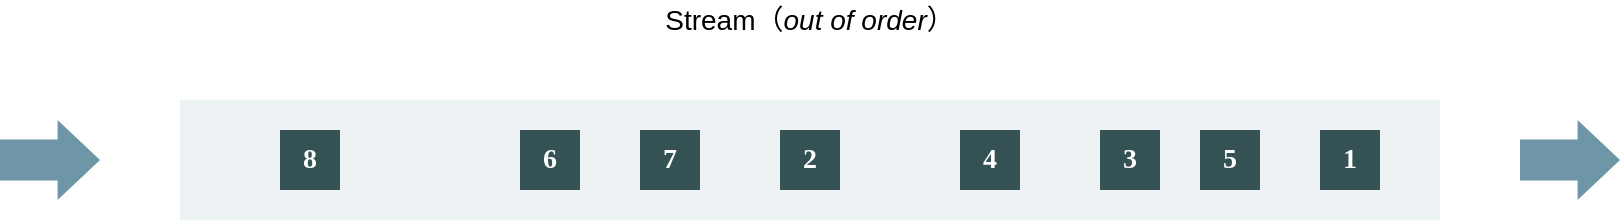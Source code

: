 <mxfile>
    <diagram id="Bv-CuC98KGRWgYmBJfnG" name="第 1 页">
        <mxGraphModel dx="1502" dy="863" grid="1" gridSize="10" guides="1" tooltips="1" connect="1" arrows="1" fold="1" page="1" pageScale="1" pageWidth="1654" pageHeight="2336" math="0" shadow="0">
            <root>
                <mxCell id="0"/>
                <mxCell id="1" parent="0"/>
                <mxCell id="2" value="" style="rounded=0;whiteSpace=wrap;html=1;fillColor=#EDF2F4;strokeColor=none;" parent="1" vertex="1">
                    <mxGeometry x="200" y="150" width="630" height="60" as="geometry"/>
                </mxCell>
                <mxCell id="4" value="" style="shape=singleArrow;whiteSpace=wrap;html=1;fontSize=14;strokeColor=none;fillColor=#6E96A6;arrowWidth=0.51;arrowSize=0.424;" parent="1" vertex="1">
                    <mxGeometry x="110" y="160" width="50" height="40" as="geometry"/>
                </mxCell>
                <mxCell id="5" value="" style="shape=singleArrow;whiteSpace=wrap;html=1;fontSize=14;strokeColor=none;fillColor=#6E96A6;arrowWidth=0.51;arrowSize=0.424;" parent="1" vertex="1">
                    <mxGeometry x="870" y="160" width="50" height="40" as="geometry"/>
                </mxCell>
                <mxCell id="13" value="Stream（&lt;i&gt;out of&amp;nbsp;order&lt;/i&gt;）" style="text;html=1;strokeColor=none;fillColor=none;align=center;verticalAlign=middle;whiteSpace=wrap;rounded=0;fontSize=14;" parent="1" vertex="1">
                    <mxGeometry x="411.25" y="100" width="207.5" height="20" as="geometry"/>
                </mxCell>
                <mxCell id="14" value="&lt;font color=&quot;#ffffff&quot;&gt;&lt;b&gt;1&lt;/b&gt;&lt;/font&gt;" style="whiteSpace=wrap;html=1;aspect=fixed;fontSize=14;strokeColor=none;fillColor=#345253;fontFamily=Tahoma;" parent="1" vertex="1">
                    <mxGeometry x="770" y="165" width="30" height="30" as="geometry"/>
                </mxCell>
                <mxCell id="15" value="&lt;font color=&quot;#ffffff&quot;&gt;&lt;b&gt;5&lt;/b&gt;&lt;/font&gt;" style="whiteSpace=wrap;html=1;aspect=fixed;fontSize=14;strokeColor=none;fillColor=#345253;fontFamily=Tahoma;" parent="1" vertex="1">
                    <mxGeometry x="710" y="165" width="30" height="30" as="geometry"/>
                </mxCell>
                <mxCell id="16" value="&lt;font color=&quot;#ffffff&quot;&gt;&lt;b&gt;3&lt;/b&gt;&lt;/font&gt;" style="whiteSpace=wrap;html=1;aspect=fixed;fontSize=14;strokeColor=none;fillColor=#345253;fontFamily=Tahoma;" parent="1" vertex="1">
                    <mxGeometry x="660" y="165" width="30" height="30" as="geometry"/>
                </mxCell>
                <mxCell id="17" value="&lt;font color=&quot;#ffffff&quot;&gt;&lt;b&gt;4&lt;/b&gt;&lt;/font&gt;" style="whiteSpace=wrap;html=1;aspect=fixed;fontSize=14;strokeColor=none;fillColor=#345253;fontFamily=Tahoma;" parent="1" vertex="1">
                    <mxGeometry x="590" y="165" width="30" height="30" as="geometry"/>
                </mxCell>
                <mxCell id="18" value="&lt;font color=&quot;#ffffff&quot;&gt;&lt;b&gt;2&lt;/b&gt;&lt;/font&gt;" style="whiteSpace=wrap;html=1;aspect=fixed;fontSize=14;strokeColor=none;fillColor=#345253;fontFamily=Tahoma;" parent="1" vertex="1">
                    <mxGeometry x="500" y="165" width="30" height="30" as="geometry"/>
                </mxCell>
                <mxCell id="19" value="&lt;font color=&quot;#ffffff&quot;&gt;&lt;b&gt;7&lt;/b&gt;&lt;/font&gt;" style="whiteSpace=wrap;html=1;aspect=fixed;fontSize=14;strokeColor=none;fillColor=#345253;fontFamily=Tahoma;" parent="1" vertex="1">
                    <mxGeometry x="430" y="165" width="30" height="30" as="geometry"/>
                </mxCell>
                <mxCell id="20" value="&lt;font color=&quot;#ffffff&quot;&gt;&lt;b&gt;6&lt;/b&gt;&lt;/font&gt;" style="whiteSpace=wrap;html=1;aspect=fixed;fontSize=14;strokeColor=none;fillColor=#345253;fontFamily=Tahoma;" parent="1" vertex="1">
                    <mxGeometry x="370" y="165" width="30" height="30" as="geometry"/>
                </mxCell>
                <mxCell id="21" value="&lt;font color=&quot;#ffffff&quot;&gt;&lt;b&gt;8&lt;/b&gt;&lt;/font&gt;" style="whiteSpace=wrap;html=1;aspect=fixed;fontSize=14;strokeColor=none;fillColor=#345253;fontFamily=Tahoma;" parent="1" vertex="1">
                    <mxGeometry x="250" y="165" width="30" height="30" as="geometry"/>
                </mxCell>
            </root>
        </mxGraphModel>
    </diagram>
</mxfile>